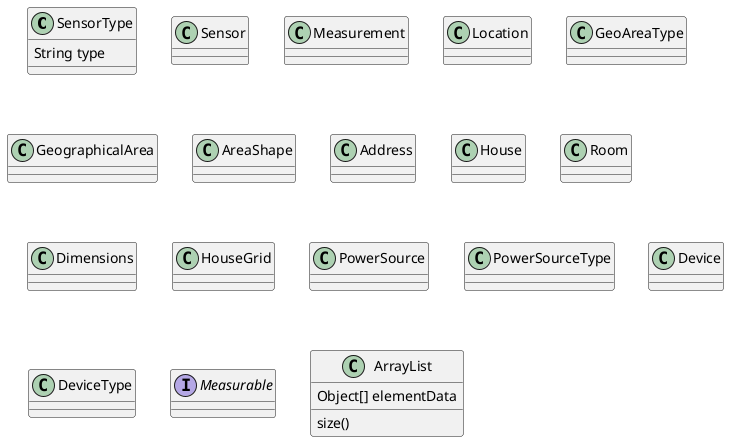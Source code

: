 @startuml
skinparam linetype ortho

class SensorType{
String type
}
class Sensor{

}
class Measurement
class Location
class GeoAreaType
class GeographicalArea
class AreaShape
class Address
class House
class Room
class Dimensions
class HouseGrid
class PowerSource
class PowerSourceType
class Device
class DeviceType

interface Measurable



class ArrayList {
Object[] elementData
size()
}


@enduml